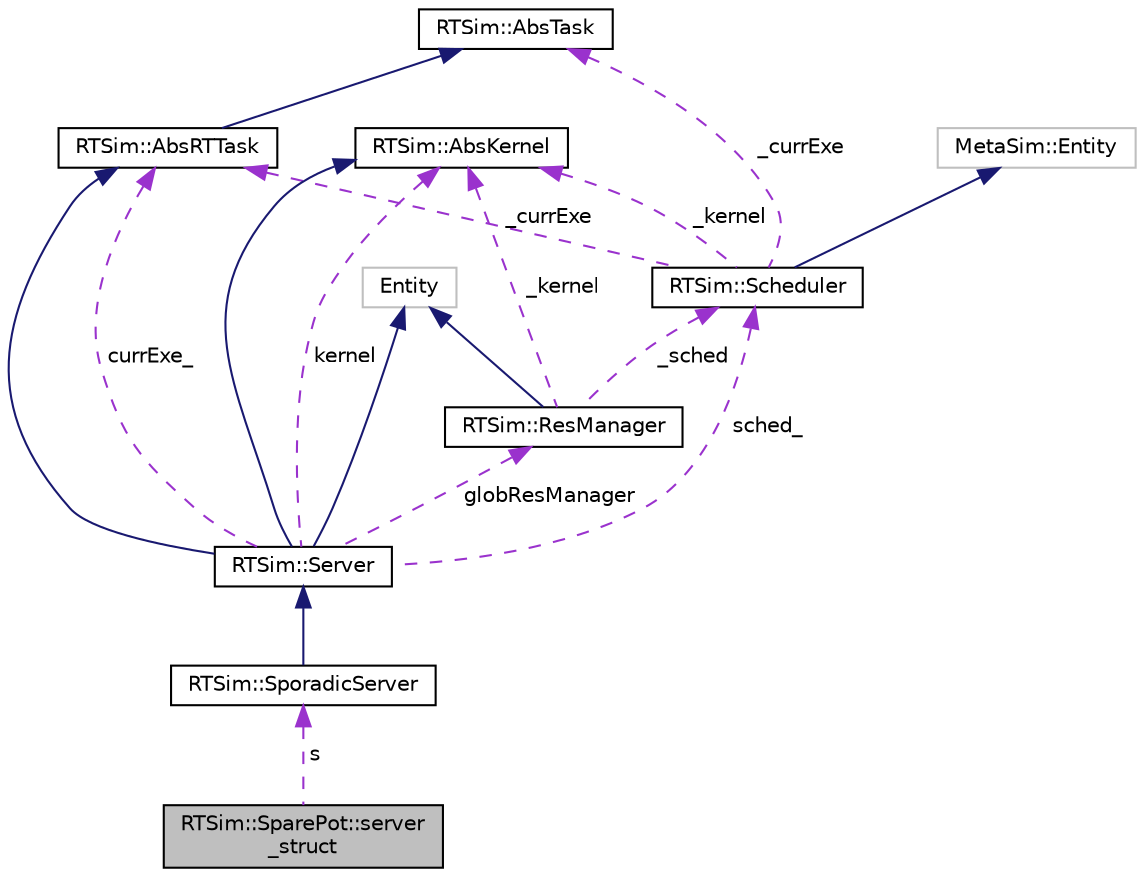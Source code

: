 digraph "RTSim::SparePot::server_struct"
{
  edge [fontname="Helvetica",fontsize="10",labelfontname="Helvetica",labelfontsize="10"];
  node [fontname="Helvetica",fontsize="10",shape=record];
  Node1 [label="RTSim::SparePot::server\l_struct",height=0.2,width=0.4,color="black", fillcolor="grey75", style="filled", fontcolor="black"];
  Node2 -> Node1 [dir="back",color="darkorchid3",fontsize="10",style="dashed",label=" s" ];
  Node2 [label="RTSim::SporadicServer",height=0.2,width=0.4,color="black", fillcolor="white", style="filled",URL="$d8/d1e/classRTSim_1_1SporadicServer.html"];
  Node3 -> Node2 [dir="back",color="midnightblue",fontsize="10",style="solid"];
  Node3 [label="RTSim::Server",height=0.2,width=0.4,color="black", fillcolor="white", style="filled",URL="$d4/de1/classRTSim_1_1Server.html"];
  Node4 -> Node3 [dir="back",color="midnightblue",fontsize="10",style="solid"];
  Node4 [label="RTSim::AbsRTTask",height=0.2,width=0.4,color="black", fillcolor="white", style="filled",URL="$d3/d04/classRTSim_1_1AbsRTTask.html"];
  Node5 -> Node4 [dir="back",color="midnightblue",fontsize="10",style="solid"];
  Node5 [label="RTSim::AbsTask",height=0.2,width=0.4,color="black", fillcolor="white", style="filled",URL="$de/d5f/classRTSim_1_1AbsTask.html"];
  Node6 -> Node3 [dir="back",color="midnightblue",fontsize="10",style="solid"];
  Node6 [label="RTSim::AbsKernel",height=0.2,width=0.4,color="black", fillcolor="white", style="filled",URL="$de/d7f/classRTSim_1_1AbsKernel.html"];
  Node7 -> Node3 [dir="back",color="midnightblue",fontsize="10",style="solid"];
  Node7 [label="Entity",height=0.2,width=0.4,color="grey75", fillcolor="white", style="filled"];
  Node8 -> Node3 [dir="back",color="darkorchid3",fontsize="10",style="dashed",label=" globResManager" ];
  Node8 [label="RTSim::ResManager",height=0.2,width=0.4,color="black", fillcolor="white", style="filled",URL="$dc/d36/classRTSim_1_1ResManager.html"];
  Node7 -> Node8 [dir="back",color="midnightblue",fontsize="10",style="solid"];
  Node6 -> Node8 [dir="back",color="darkorchid3",fontsize="10",style="dashed",label=" _kernel" ];
  Node9 -> Node8 [dir="back",color="darkorchid3",fontsize="10",style="dashed",label=" _sched" ];
  Node9 [label="RTSim::Scheduler",height=0.2,width=0.4,color="black", fillcolor="white", style="filled",URL="$d6/d9d/classRTSim_1_1Scheduler.html"];
  Node10 -> Node9 [dir="back",color="midnightblue",fontsize="10",style="solid"];
  Node10 [label="MetaSim::Entity",height=0.2,width=0.4,color="grey75", fillcolor="white", style="filled"];
  Node5 -> Node9 [dir="back",color="darkorchid3",fontsize="10",style="dashed",label=" _currExe" ];
  Node4 -> Node9 [dir="back",color="darkorchid3",fontsize="10",style="dashed",label=" _currExe" ];
  Node6 -> Node9 [dir="back",color="darkorchid3",fontsize="10",style="dashed",label=" _kernel" ];
  Node4 -> Node3 [dir="back",color="darkorchid3",fontsize="10",style="dashed",label=" currExe_" ];
  Node6 -> Node3 [dir="back",color="darkorchid3",fontsize="10",style="dashed",label=" kernel" ];
  Node9 -> Node3 [dir="back",color="darkorchid3",fontsize="10",style="dashed",label=" sched_" ];
}
